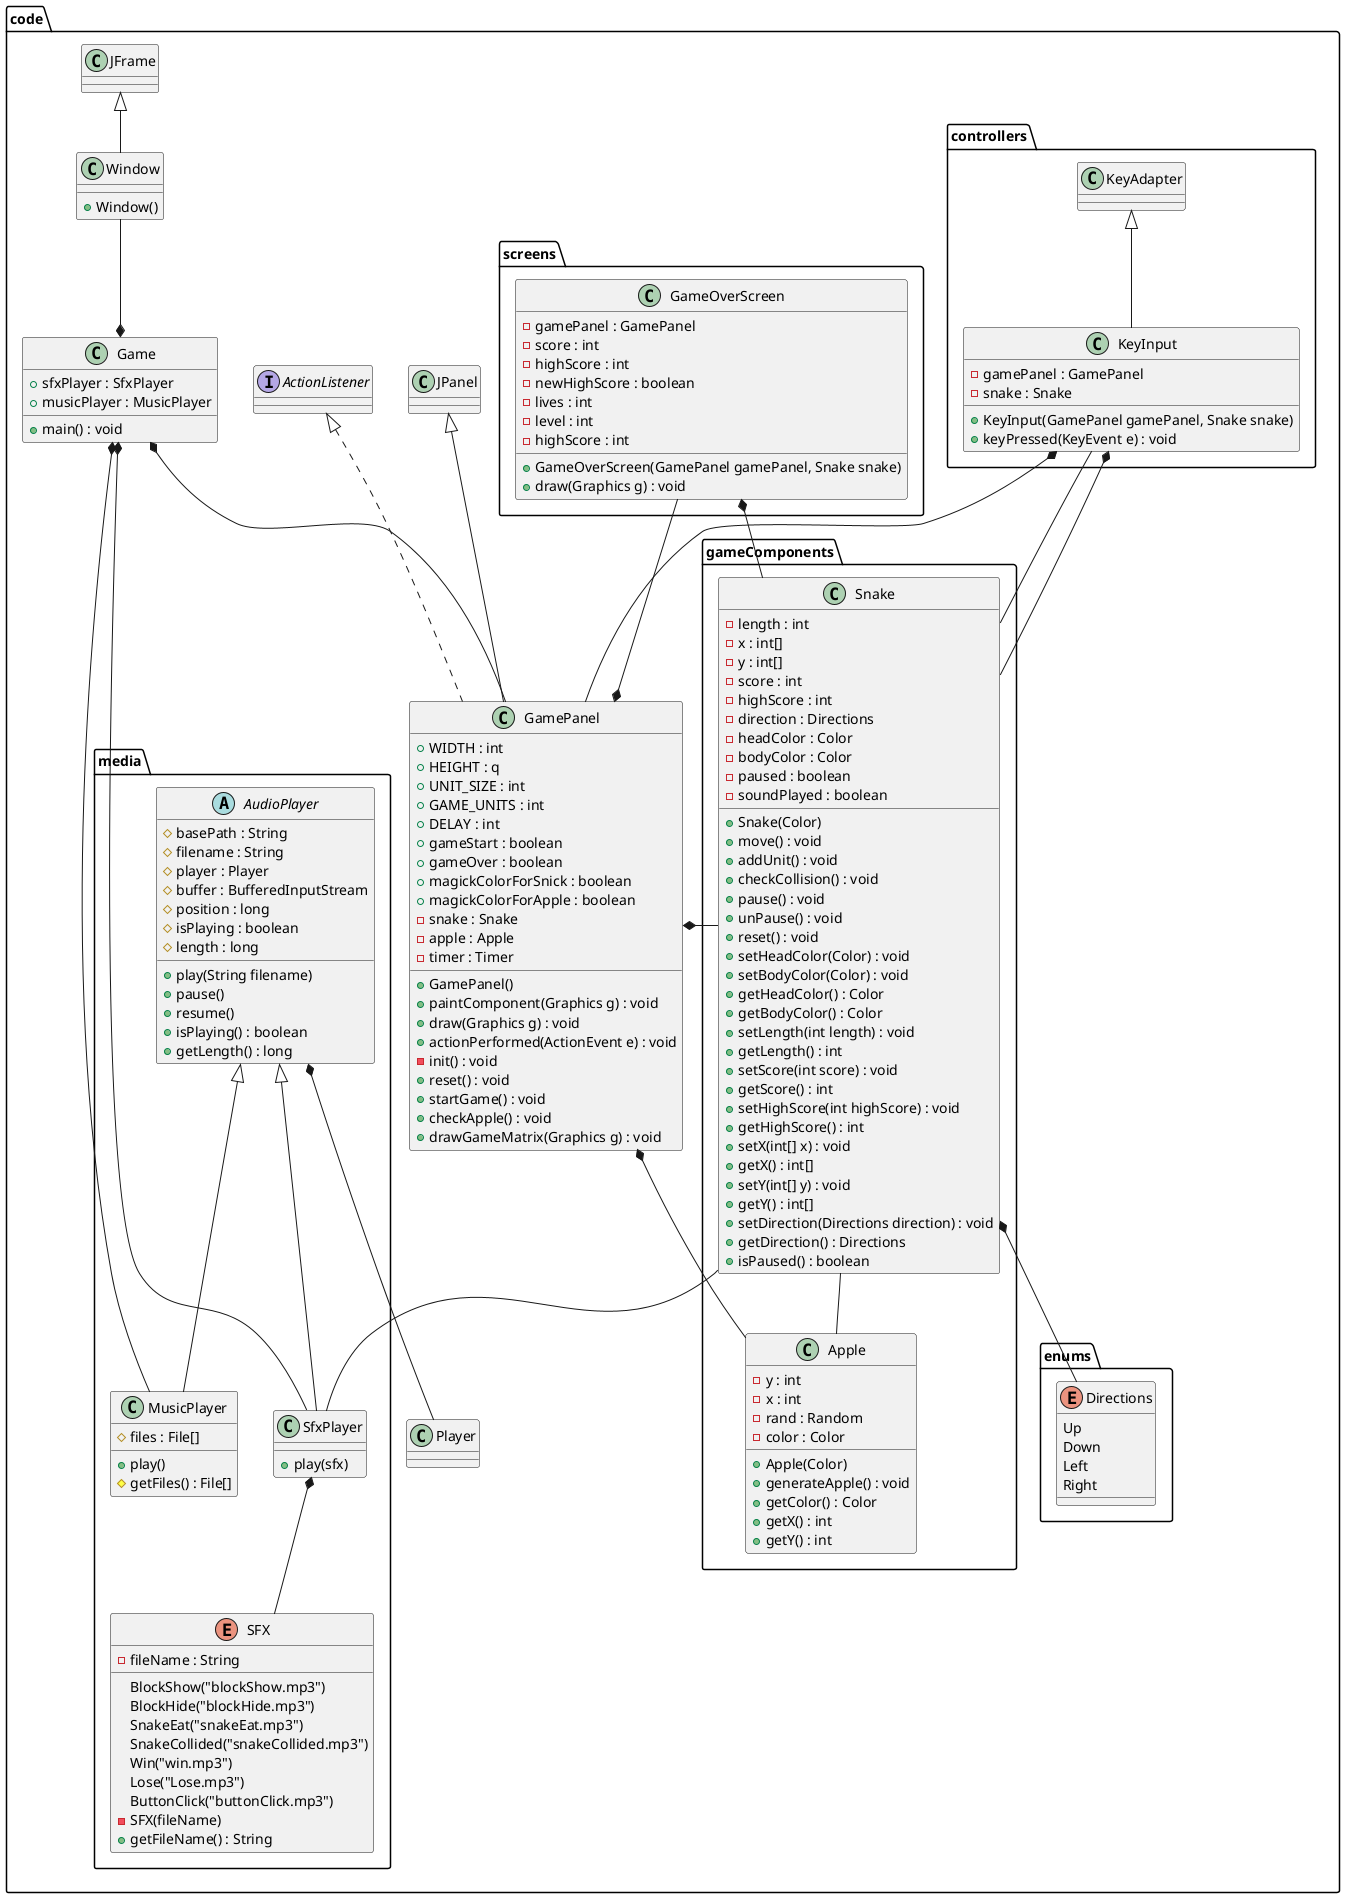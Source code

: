 @startuml
'https://plantuml.com/class-diagram

' Main package
package "code" {
    ' media package
    package "media" {
        abstract class AudioPlayer {
            # basePath : String
            # filename : String
            # player : Player
            # buffer : BufferedInputStream
            # position : long
            # isPlaying : boolean
            # length : long
            +play(String filename)
            +pause()
            +resume()
            +isPlaying() : boolean
            +getLength() : long
            }
        class MusicPlayer extends AudioPlayer {
            # files : File[]
            +play()
            # getFiles() : File[]
            }

        enum SFX {
            BlockShow("blockShow.mp3")
            BlockHide("blockHide.mp3")
            SnakeEat("snakeEat.mp3")
            SnakeCollided("snakeCollided.mp3")
            Win("win.mp3")
            Lose("Lose.mp3")
            ButtonClick("buttonClick.mp3")

            - fileName : String
            - SFX(fileName)
            + getFileName() : String
        }

        class SfxPlayer extends AudioPlayer {
            + play(sfx)
        }

        ' Relation between classes in the same package
        SfxPlayer *-- SFX

    }

    ' Controllers package
    package "controllers" {
        class KeyInput extends KeyAdapter {
            - gamePanel : GamePanel
            - snake : Snake

            + KeyInput(GamePanel gamePanel, Snake snake)
            + keyPressed(KeyEvent e) : void
        }
    }

    ' Enums package
    package "enums" {
        enum Directions {
            Up
            Down
            Left
            Right
        }
    }

    ' Game components package
    package "gameComponents" {
        class Apple {
            - y : int
            - x : int
            - rand : Random
            - color : Color

            + Apple(Color)
            + generateApple() : void
            + getColor() : Color
            + getX() : int
            + getY() : int
        }

        class Snake {
            - length : int
            - x : int[]
            - y : int[]
            - score : int
            - highScore : int
            - direction : Directions
            - headColor : Color
            - bodyColor : Color
            - paused : boolean
            - soundPlayed : boolean

            + Snake(Color)
            + move() : void
            + addUnit() : void
            + checkCollision() : void
            + pause() : void
            + unPause() : void
            + reset() : void
            + setHeadColor(Color) : void
            + setBodyColor(Color) : void
            + getHeadColor() : Color
            + getBodyColor() : Color
            + setLength(int length) : void
            + getLength() : int
            + setScore(int score) : void
            + getScore() : int
            + setHighScore(int highScore) : void
            + getHighScore() : int
            + setX(int[] x) : void
            + getX() : int[]
            + setY(int[] y) : void
            + getY() : int[]
            + setDirection(Directions direction) : void
            + getDirection() : Directions
            + isPaused() : boolean
        }

        Snake *-- Directions
        Snake -- Apple
        Snake -- KeyInput
        Snake -- SfxPlayer

    }

    ' Screens package
    package "screens" {
        class GameOverScreen {
            - gamePanel : GamePanel
            - score : int
            - highScore : int
            - newHighScore : boolean
            - lives : int
            - level : int
            - highScore : int

            + GameOverScreen(GamePanel gamePanel, Snake snake)
            + draw(Graphics g) : void
        }
    }

    class Window extends JFrame {
        + Window()
    }

    class Game {
        + sfxPlayer : SfxPlayer
        + musicPlayer : MusicPlayer

        + main() : void
    }

    ' Game panel class
        class GamePanel extends JPanel implements ActionListener {
             +  WIDTH : int
             + HEIGHT : q
             +  UNIT_SIZE : int
             +  GAME_UNITS : int
             +  DELAY : int
             + gameStart : boolean
             + gameOver : boolean
             + magickColorForSnick : boolean
             + magickColorForApple : boolean
             - snake : Snake
             - apple : Apple
             - timer : Timer

             + GamePanel()
             + paintComponent(Graphics g) : void
             + draw(Graphics g) : void
             + actionPerformed(ActionEvent e) : void
             - init() : void
             + reset() : void
             + startGame() : void
             + checkApple() : void
             + drawGameMatrix(Graphics g) : void
        }

          GameOverScreen *-- Snake
          GameOverScreen --* GamePanel

          GamePanel *-- Snake
          GamePanel *-- Apple

          KeyInput *-- Snake
          KeyInput *-- GamePanel

    Window --* Game

    Game *-- GamePanel
    Game *-- MusicPlayer
    Game *-- SfxPlayer

    AudioPlayer *-- Player

}

@enduml